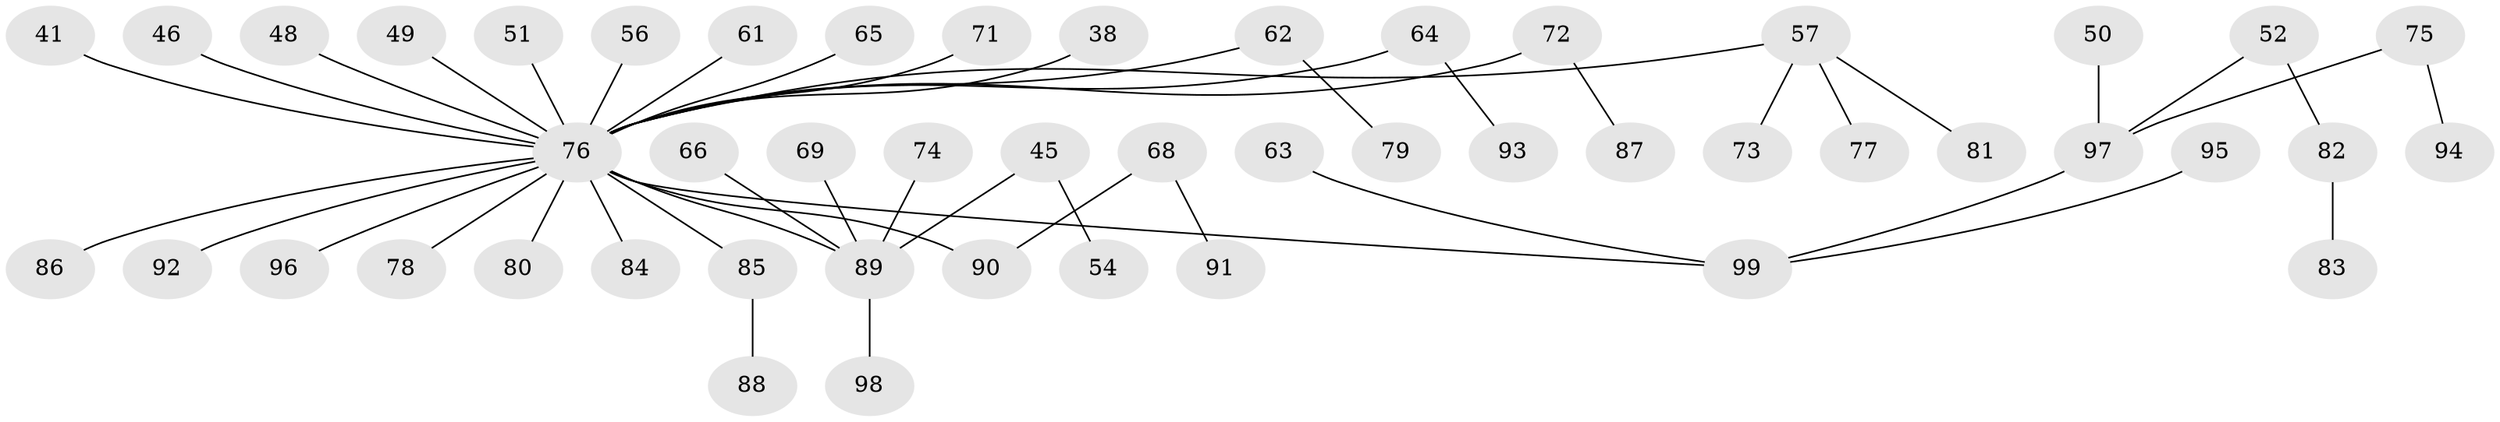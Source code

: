 // original degree distribution, {6: 0.04040404040404041, 5: 0.020202020202020204, 2: 0.25252525252525254, 4: 0.06060606060606061, 3: 0.13131313131313133, 1: 0.494949494949495}
// Generated by graph-tools (version 1.1) at 2025/52/03/09/25 04:52:47]
// undirected, 49 vertices, 48 edges
graph export_dot {
graph [start="1"]
  node [color=gray90,style=filled];
  38;
  41;
  45;
  46;
  48;
  49;
  50;
  51;
  52;
  54;
  56;
  57 [super="+55"];
  61;
  62;
  63;
  64 [super="+58"];
  65;
  66;
  68 [super="+36+44"];
  69;
  71;
  72;
  73;
  74;
  75;
  76 [super="+15+25+23+27+32+37+70"];
  77;
  78;
  79;
  80;
  81;
  82;
  83;
  84;
  85;
  86;
  87;
  88;
  89 [super="+20+17+3+5+8+12+19+21+34+35+60"];
  90 [super="+31"];
  91;
  92;
  93;
  94;
  95;
  96;
  97 [super="+42"];
  98;
  99 [super="+43"];
  38 -- 76;
  41 -- 76;
  45 -- 54;
  45 -- 89;
  46 -- 76;
  48 -- 76;
  49 -- 76;
  50 -- 97;
  51 -- 76;
  52 -- 82;
  52 -- 97;
  56 -- 76;
  57 -- 73;
  57 -- 81;
  57 -- 76;
  57 -- 77;
  61 -- 76;
  62 -- 79;
  62 -- 76;
  63 -- 99;
  64 -- 93;
  64 -- 76;
  65 -- 76;
  66 -- 89;
  68 -- 91;
  68 -- 90;
  69 -- 89;
  71 -- 76;
  72 -- 87;
  72 -- 76;
  74 -- 89;
  75 -- 94;
  75 -- 97;
  76 -- 84;
  76 -- 96;
  76 -- 78;
  76 -- 80;
  76 -- 89;
  76 -- 90;
  76 -- 99;
  76 -- 85;
  76 -- 86;
  76 -- 92;
  82 -- 83;
  85 -- 88;
  89 -- 98;
  95 -- 99;
  97 -- 99;
}
